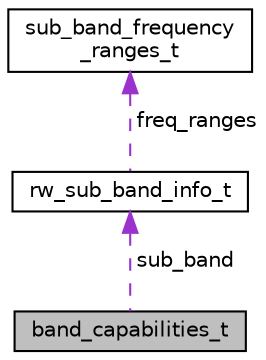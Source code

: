digraph "band_capabilities_t"
{
 // LATEX_PDF_SIZE
  bgcolor="transparent";
  edge [fontname="Helvetica",fontsize="10",labelfontname="Helvetica",labelfontsize="10"];
  node [fontname="Helvetica",fontsize="10",shape=record];
  Node1 [label="band_capabilities_t",height=0.2,width=0.4,color="black", fillcolor="grey75", style="filled", fontcolor="black",tooltip=" "];
  Node2 -> Node1 [dir="back",color="darkorchid3",fontsize="10",style="dashed",label=" sub_band" ,fontname="Helvetica"];
  Node2 [label="rw_sub_band_info_t",height=0.2,width=0.4,color="black",URL="$EvenstarModuleCapability_8h.html#structrw__sub__band__info__t",tooltip=" "];
  Node3 -> Node2 [dir="back",color="darkorchid3",fontsize="10",style="dashed",label=" freq_ranges" ,fontname="Helvetica"];
  Node3 [label="sub_band_frequency\l_ranges_t",height=0.2,width=0.4,color="black",URL="$EvenstarModuleCapability_8h.html#structsub__band__frequency__ranges__t",tooltip=" "];
}
